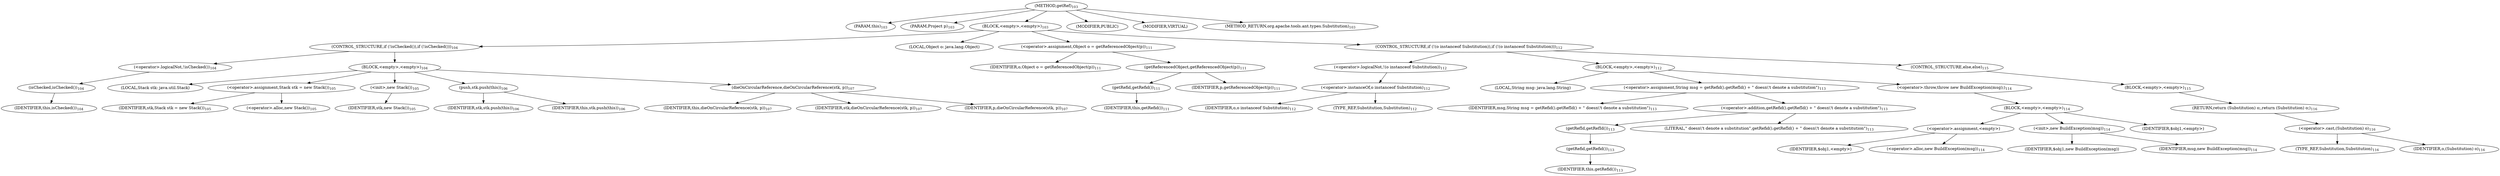 digraph "getRef" {  
"65" [label = <(METHOD,getRef)<SUB>103</SUB>> ]
"11" [label = <(PARAM,this)<SUB>103</SUB>> ]
"66" [label = <(PARAM,Project p)<SUB>103</SUB>> ]
"67" [label = <(BLOCK,&lt;empty&gt;,&lt;empty&gt;)<SUB>103</SUB>> ]
"68" [label = <(CONTROL_STRUCTURE,if (!isChecked()),if (!isChecked()))<SUB>104</SUB>> ]
"69" [label = <(&lt;operator&gt;.logicalNot,!isChecked())<SUB>104</SUB>> ]
"70" [label = <(isChecked,isChecked())<SUB>104</SUB>> ]
"10" [label = <(IDENTIFIER,this,isChecked())<SUB>104</SUB>> ]
"71" [label = <(BLOCK,&lt;empty&gt;,&lt;empty&gt;)<SUB>104</SUB>> ]
"13" [label = <(LOCAL,Stack stk: java.util.Stack)> ]
"72" [label = <(&lt;operator&gt;.assignment,Stack stk = new Stack())<SUB>105</SUB>> ]
"73" [label = <(IDENTIFIER,stk,Stack stk = new Stack())<SUB>105</SUB>> ]
"74" [label = <(&lt;operator&gt;.alloc,new Stack())<SUB>105</SUB>> ]
"75" [label = <(&lt;init&gt;,new Stack())<SUB>105</SUB>> ]
"12" [label = <(IDENTIFIER,stk,new Stack())<SUB>105</SUB>> ]
"76" [label = <(push,stk.push(this))<SUB>106</SUB>> ]
"77" [label = <(IDENTIFIER,stk,stk.push(this))<SUB>106</SUB>> ]
"14" [label = <(IDENTIFIER,this,stk.push(this))<SUB>106</SUB>> ]
"78" [label = <(dieOnCircularReference,dieOnCircularReference(stk, p))<SUB>107</SUB>> ]
"15" [label = <(IDENTIFIER,this,dieOnCircularReference(stk, p))<SUB>107</SUB>> ]
"79" [label = <(IDENTIFIER,stk,dieOnCircularReference(stk, p))<SUB>107</SUB>> ]
"80" [label = <(IDENTIFIER,p,dieOnCircularReference(stk, p))<SUB>107</SUB>> ]
"81" [label = <(LOCAL,Object o: java.lang.Object)> ]
"82" [label = <(&lt;operator&gt;.assignment,Object o = getReferencedObject(p))<SUB>111</SUB>> ]
"83" [label = <(IDENTIFIER,o,Object o = getReferencedObject(p))<SUB>111</SUB>> ]
"84" [label = <(getReferencedObject,getReferencedObject(p))<SUB>111</SUB>> ]
"85" [label = <(getRefid,getRefid())<SUB>111</SUB>> ]
"16" [label = <(IDENTIFIER,this,getRefid())<SUB>111</SUB>> ]
"86" [label = <(IDENTIFIER,p,getReferencedObject(p))<SUB>111</SUB>> ]
"87" [label = <(CONTROL_STRUCTURE,if (!(o instanceof Substitution)),if (!(o instanceof Substitution)))<SUB>112</SUB>> ]
"88" [label = <(&lt;operator&gt;.logicalNot,!(o instanceof Substitution))<SUB>112</SUB>> ]
"89" [label = <(&lt;operator&gt;.instanceOf,o instanceof Substitution)<SUB>112</SUB>> ]
"90" [label = <(IDENTIFIER,o,o instanceof Substitution)<SUB>112</SUB>> ]
"91" [label = <(TYPE_REF,Substitution,Substitution)<SUB>112</SUB>> ]
"92" [label = <(BLOCK,&lt;empty&gt;,&lt;empty&gt;)<SUB>112</SUB>> ]
"93" [label = <(LOCAL,String msg: java.lang.String)> ]
"94" [label = <(&lt;operator&gt;.assignment,String msg = getRefid().getRefId() + &quot; doesn\'t denote a substitution&quot;)<SUB>113</SUB>> ]
"95" [label = <(IDENTIFIER,msg,String msg = getRefid().getRefId() + &quot; doesn\'t denote a substitution&quot;)<SUB>113</SUB>> ]
"96" [label = <(&lt;operator&gt;.addition,getRefid().getRefId() + &quot; doesn\'t denote a substitution&quot;)<SUB>113</SUB>> ]
"97" [label = <(getRefId,getRefId())<SUB>113</SUB>> ]
"98" [label = <(getRefid,getRefid())<SUB>113</SUB>> ]
"17" [label = <(IDENTIFIER,this,getRefid())<SUB>113</SUB>> ]
"99" [label = <(LITERAL,&quot; doesn\'t denote a substitution&quot;,getRefid().getRefId() + &quot; doesn\'t denote a substitution&quot;)<SUB>113</SUB>> ]
"100" [label = <(&lt;operator&gt;.throw,throw new BuildException(msg);)<SUB>114</SUB>> ]
"101" [label = <(BLOCK,&lt;empty&gt;,&lt;empty&gt;)<SUB>114</SUB>> ]
"102" [label = <(&lt;operator&gt;.assignment,&lt;empty&gt;)> ]
"103" [label = <(IDENTIFIER,$obj1,&lt;empty&gt;)> ]
"104" [label = <(&lt;operator&gt;.alloc,new BuildException(msg))<SUB>114</SUB>> ]
"105" [label = <(&lt;init&gt;,new BuildException(msg))<SUB>114</SUB>> ]
"106" [label = <(IDENTIFIER,$obj1,new BuildException(msg))> ]
"107" [label = <(IDENTIFIER,msg,new BuildException(msg))<SUB>114</SUB>> ]
"108" [label = <(IDENTIFIER,$obj1,&lt;empty&gt;)> ]
"109" [label = <(CONTROL_STRUCTURE,else,else)<SUB>115</SUB>> ]
"110" [label = <(BLOCK,&lt;empty&gt;,&lt;empty&gt;)<SUB>115</SUB>> ]
"111" [label = <(RETURN,return (Substitution) o;,return (Substitution) o;)<SUB>116</SUB>> ]
"112" [label = <(&lt;operator&gt;.cast,(Substitution) o)<SUB>116</SUB>> ]
"113" [label = <(TYPE_REF,Substitution,Substitution)<SUB>116</SUB>> ]
"114" [label = <(IDENTIFIER,o,(Substitution) o)<SUB>116</SUB>> ]
"115" [label = <(MODIFIER,PUBLIC)> ]
"116" [label = <(MODIFIER,VIRTUAL)> ]
"117" [label = <(METHOD_RETURN,org.apache.tools.ant.types.Substitution)<SUB>103</SUB>> ]
  "65" -> "11" 
  "65" -> "66" 
  "65" -> "67" 
  "65" -> "115" 
  "65" -> "116" 
  "65" -> "117" 
  "67" -> "68" 
  "67" -> "81" 
  "67" -> "82" 
  "67" -> "87" 
  "68" -> "69" 
  "68" -> "71" 
  "69" -> "70" 
  "70" -> "10" 
  "71" -> "13" 
  "71" -> "72" 
  "71" -> "75" 
  "71" -> "76" 
  "71" -> "78" 
  "72" -> "73" 
  "72" -> "74" 
  "75" -> "12" 
  "76" -> "77" 
  "76" -> "14" 
  "78" -> "15" 
  "78" -> "79" 
  "78" -> "80" 
  "82" -> "83" 
  "82" -> "84" 
  "84" -> "85" 
  "84" -> "86" 
  "85" -> "16" 
  "87" -> "88" 
  "87" -> "92" 
  "87" -> "109" 
  "88" -> "89" 
  "89" -> "90" 
  "89" -> "91" 
  "92" -> "93" 
  "92" -> "94" 
  "92" -> "100" 
  "94" -> "95" 
  "94" -> "96" 
  "96" -> "97" 
  "96" -> "99" 
  "97" -> "98" 
  "98" -> "17" 
  "100" -> "101" 
  "101" -> "102" 
  "101" -> "105" 
  "101" -> "108" 
  "102" -> "103" 
  "102" -> "104" 
  "105" -> "106" 
  "105" -> "107" 
  "109" -> "110" 
  "110" -> "111" 
  "111" -> "112" 
  "112" -> "113" 
  "112" -> "114" 
}
